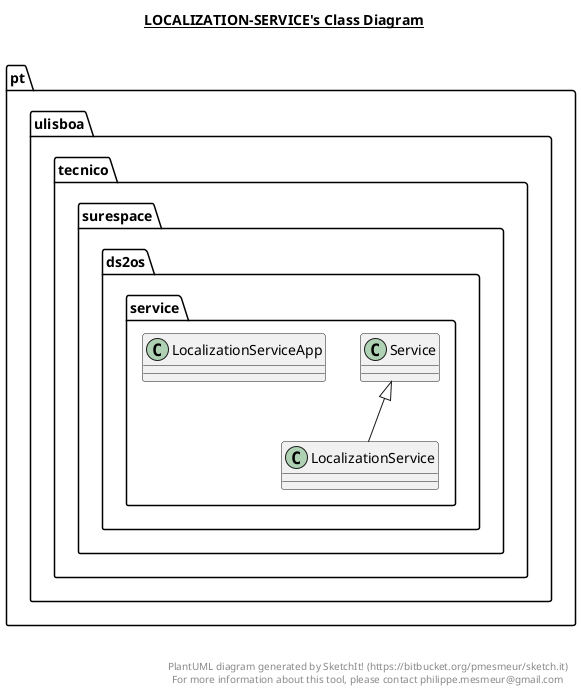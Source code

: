 @startuml

title __LOCALIZATION-SERVICE's Class Diagram__\n

  namespace pt.ulisboa.tecnico.surespace.ds2os.service {
    class pt.ulisboa.tecnico.surespace.ds2os.service.LocalizationService {
    }
  }
  

  namespace pt.ulisboa.tecnico.surespace.ds2os.service {
    class pt.ulisboa.tecnico.surespace.ds2os.service.LocalizationServiceApp {
    }
  }
  

  pt.ulisboa.tecnico.surespace.ds2os.service.LocalizationService -up-|> pt.ulisboa.tecnico.surespace.ds2os.service.Service


right footer


PlantUML diagram generated by SketchIt! (https://bitbucket.org/pmesmeur/sketch.it)
For more information about this tool, please contact philippe.mesmeur@gmail.com
endfooter

@enduml
